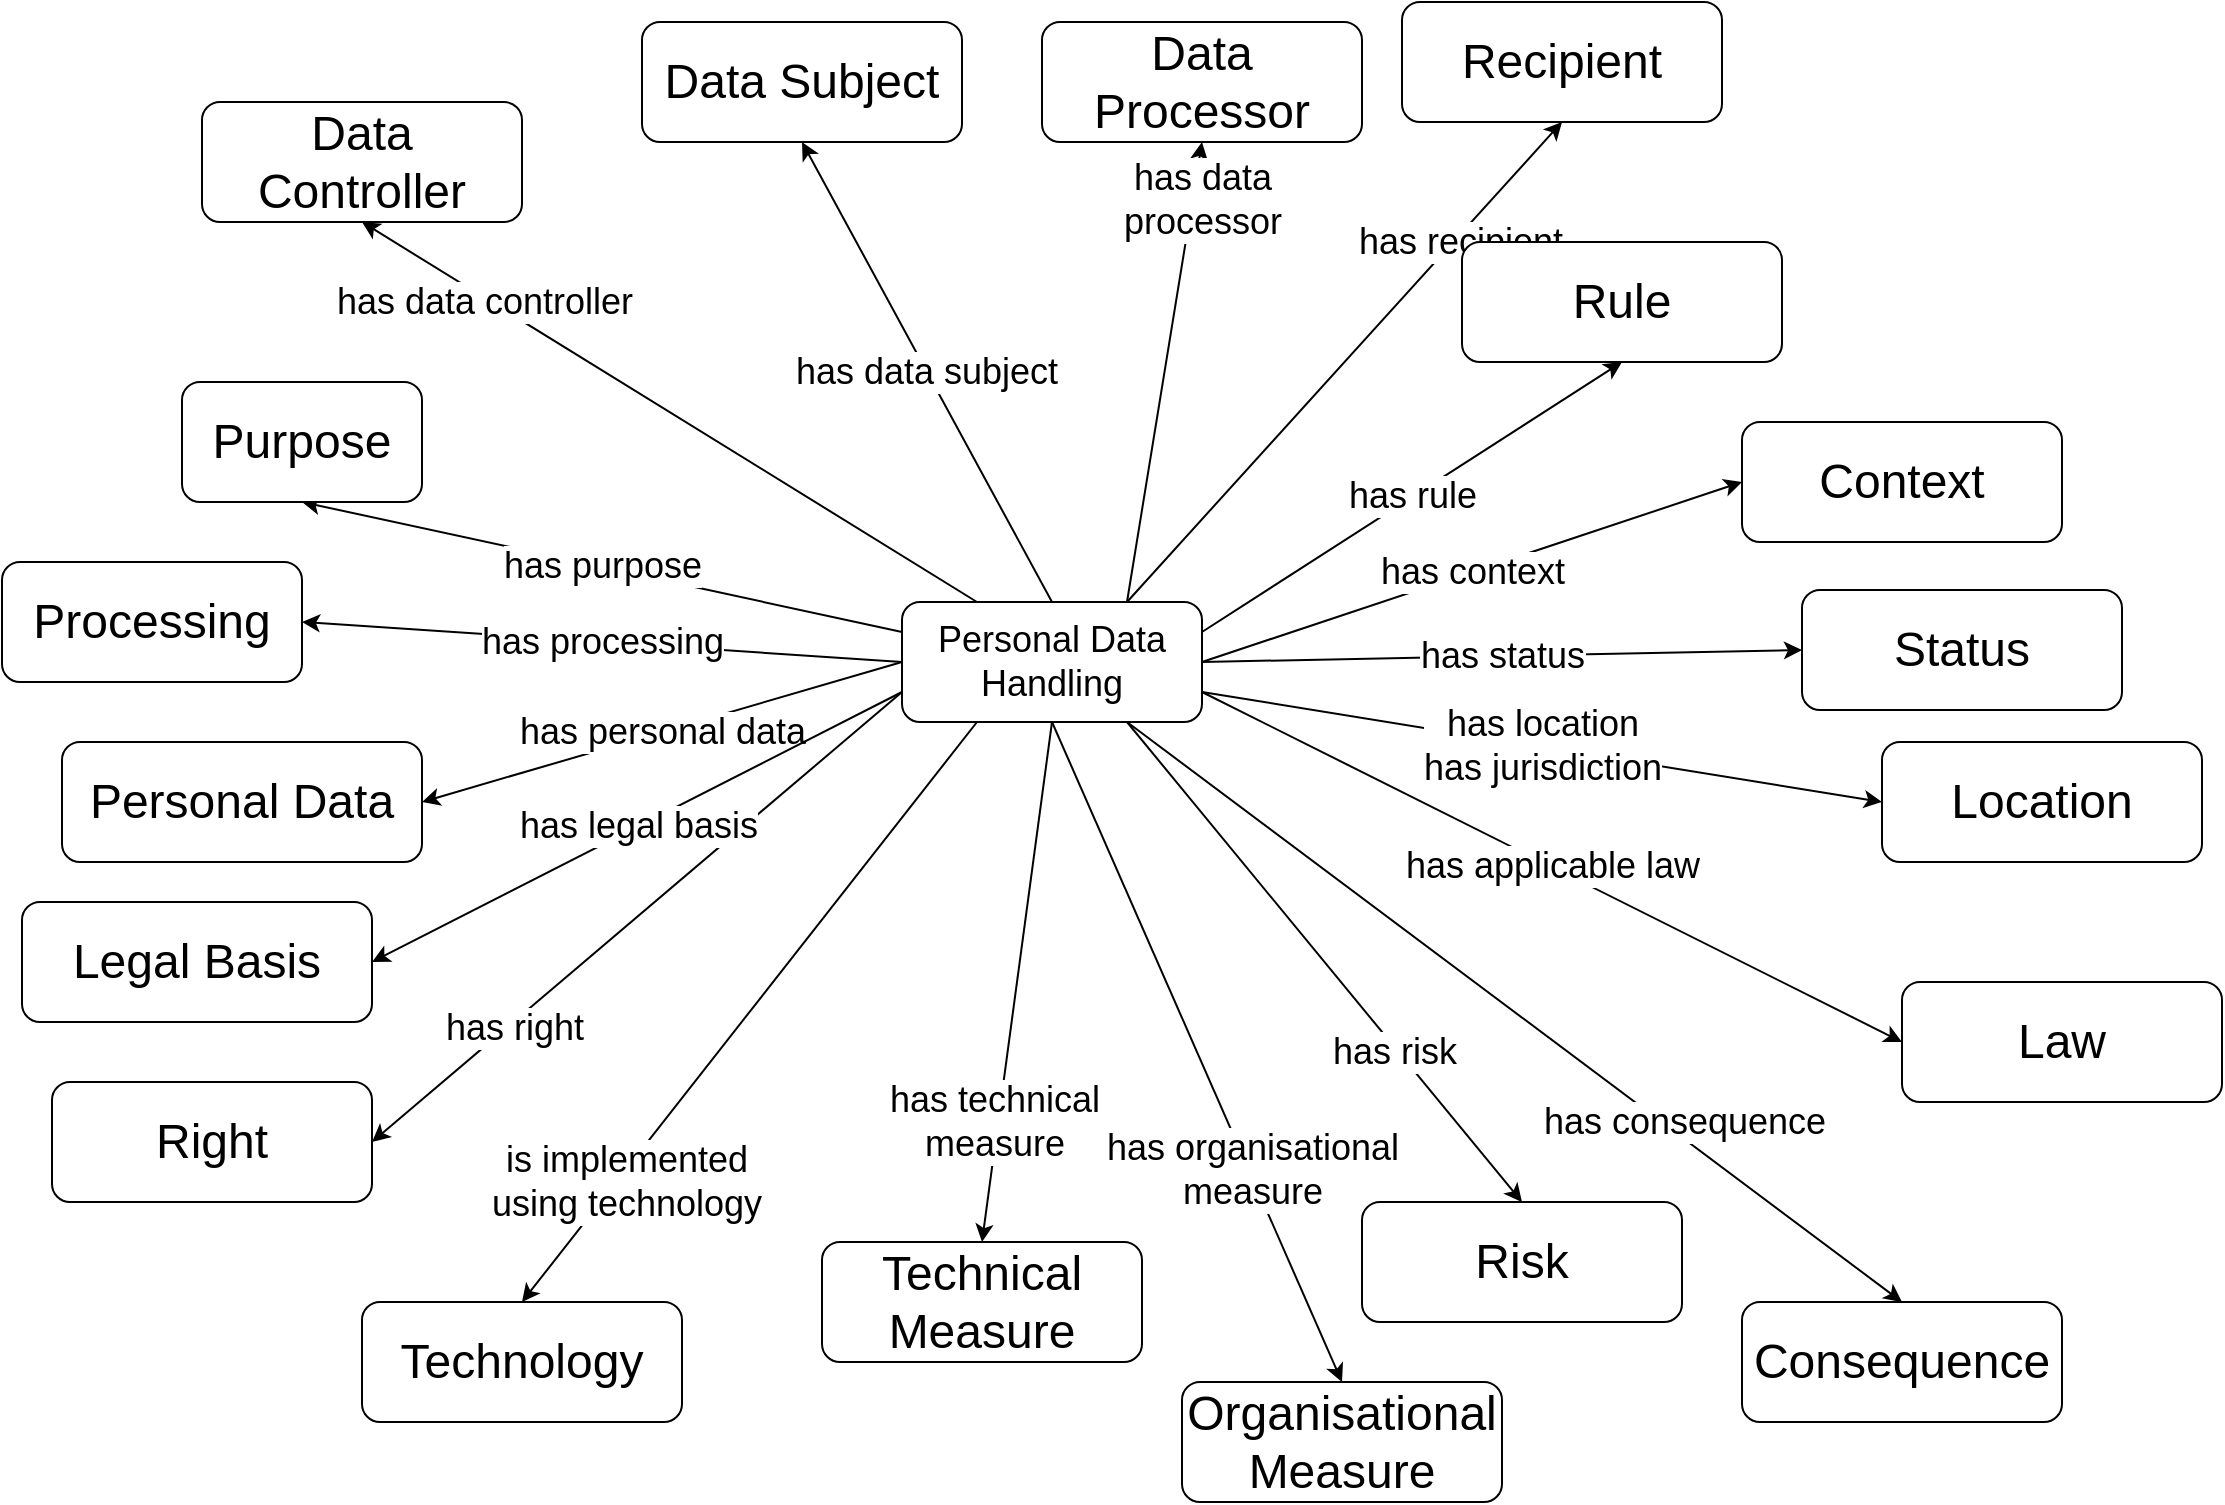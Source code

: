 <mxfile version="20.3.0" type="device"><diagram id="LlyCoF11QMpSi3ACZM8y" name="Page-1"><mxGraphModel dx="2031" dy="1260" grid="1" gridSize="10" guides="1" tooltips="1" connect="1" arrows="1" fold="1" page="1" pageScale="1" pageWidth="1169" pageHeight="827" math="0" shadow="0"><root><mxCell id="0"/><mxCell id="1" parent="0"/><mxCell id="eJ3oT5h9ZwzcKakm_6cT-24" value="has right" style="edgeStyle=none;rounded=0;orthogonalLoop=1;jettySize=auto;html=1;exitX=0;exitY=0.75;exitDx=0;exitDy=0;entryX=1;entryY=0.5;entryDx=0;entryDy=0;fontSize=18;" edge="1" parent="1" source="eJ3oT5h9ZwzcKakm_6cT-1" target="eJ3oT5h9ZwzcKakm_6cT-16"><mxGeometry x="0.476" y="3" relative="1" as="geometry"><mxPoint as="offset"/></mxGeometry></mxCell><mxCell id="eJ3oT5h9ZwzcKakm_6cT-17" value="has data controller" style="rounded=0;orthogonalLoop=1;jettySize=auto;html=1;exitX=0.25;exitY=0;exitDx=0;exitDy=0;entryX=0.5;entryY=1;entryDx=0;entryDy=0;fontSize=18;" edge="1" parent="1" source="eJ3oT5h9ZwzcKakm_6cT-1" target="eJ3oT5h9ZwzcKakm_6cT-8"><mxGeometry x="0.596" y="2" relative="1" as="geometry"><mxPoint as="offset"/></mxGeometry></mxCell><mxCell id="eJ3oT5h9ZwzcKakm_6cT-18" value="has data subject" style="edgeStyle=none;rounded=0;orthogonalLoop=1;jettySize=auto;html=1;exitX=0.5;exitY=0;exitDx=0;exitDy=0;entryX=0.5;entryY=1;entryDx=0;entryDy=0;fontSize=18;" edge="1" parent="1" source="eJ3oT5h9ZwzcKakm_6cT-1" target="eJ3oT5h9ZwzcKakm_6cT-9"><mxGeometry relative="1" as="geometry"/></mxCell><mxCell id="eJ3oT5h9ZwzcKakm_6cT-20" value="has purpose" style="edgeStyle=none;rounded=0;orthogonalLoop=1;jettySize=auto;html=1;exitX=0;exitY=0.25;exitDx=0;exitDy=0;entryX=0.5;entryY=1;entryDx=0;entryDy=0;fontSize=18;" edge="1" parent="1" source="eJ3oT5h9ZwzcKakm_6cT-1" target="eJ3oT5h9ZwzcKakm_6cT-2"><mxGeometry relative="1" as="geometry"/></mxCell><mxCell id="eJ3oT5h9ZwzcKakm_6cT-21" value="has processing" style="edgeStyle=none;rounded=0;orthogonalLoop=1;jettySize=auto;html=1;exitX=0;exitY=0.5;exitDx=0;exitDy=0;entryX=1;entryY=0.5;entryDx=0;entryDy=0;fontSize=18;" edge="1" parent="1" source="eJ3oT5h9ZwzcKakm_6cT-1" target="eJ3oT5h9ZwzcKakm_6cT-3"><mxGeometry relative="1" as="geometry"/></mxCell><mxCell id="eJ3oT5h9ZwzcKakm_6cT-22" value="has personal data" style="edgeStyle=none;rounded=0;orthogonalLoop=1;jettySize=auto;html=1;exitX=0;exitY=0.5;exitDx=0;exitDy=0;entryX=1;entryY=0.5;entryDx=0;entryDy=0;fontSize=18;" edge="1" parent="1" source="eJ3oT5h9ZwzcKakm_6cT-1" target="eJ3oT5h9ZwzcKakm_6cT-4"><mxGeometry relative="1" as="geometry"/></mxCell><mxCell id="eJ3oT5h9ZwzcKakm_6cT-23" value="has legal basis" style="edgeStyle=none;rounded=0;orthogonalLoop=1;jettySize=auto;html=1;exitX=0;exitY=0.75;exitDx=0;exitDy=0;entryX=1;entryY=0.5;entryDx=0;entryDy=0;fontSize=18;" edge="1" parent="1" source="eJ3oT5h9ZwzcKakm_6cT-1" target="eJ3oT5h9ZwzcKakm_6cT-5"><mxGeometry relative="1" as="geometry"/></mxCell><mxCell id="eJ3oT5h9ZwzcKakm_6cT-25" value="has technical&lt;br&gt;measure" style="edgeStyle=none;rounded=0;orthogonalLoop=1;jettySize=auto;html=1;exitX=0.5;exitY=1;exitDx=0;exitDy=0;entryX=0.5;entryY=0;entryDx=0;entryDy=0;fontSize=18;" edge="1" parent="1" source="eJ3oT5h9ZwzcKakm_6cT-1" target="eJ3oT5h9ZwzcKakm_6cT-6"><mxGeometry x="0.541" y="-2" relative="1" as="geometry"><mxPoint as="offset"/></mxGeometry></mxCell><mxCell id="eJ3oT5h9ZwzcKakm_6cT-26" value="has organisational&lt;br&gt;measure" style="edgeStyle=none;rounded=0;orthogonalLoop=1;jettySize=auto;html=1;exitX=0.5;exitY=1;exitDx=0;exitDy=0;entryX=0.5;entryY=0;entryDx=0;entryDy=0;fontSize=18;" edge="1" parent="1" source="eJ3oT5h9ZwzcKakm_6cT-1" target="eJ3oT5h9ZwzcKakm_6cT-7"><mxGeometry x="0.362" y="1" relative="1" as="geometry"><mxPoint as="offset"/></mxGeometry></mxCell><mxCell id="eJ3oT5h9ZwzcKakm_6cT-27" value="has risk" style="edgeStyle=none;rounded=0;orthogonalLoop=1;jettySize=auto;html=1;exitX=0.75;exitY=1;exitDx=0;exitDy=0;entryX=0.5;entryY=0;entryDx=0;entryDy=0;fontSize=18;" edge="1" parent="1" source="eJ3oT5h9ZwzcKakm_6cT-1" target="eJ3oT5h9ZwzcKakm_6cT-13"><mxGeometry x="0.366" y="-2" relative="1" as="geometry"><mxPoint as="offset"/></mxGeometry></mxCell><mxCell id="eJ3oT5h9ZwzcKakm_6cT-28" value="has context" style="edgeStyle=none;rounded=0;orthogonalLoop=1;jettySize=auto;html=1;exitX=1;exitY=0.5;exitDx=0;exitDy=0;entryX=0;entryY=0.5;entryDx=0;entryDy=0;fontSize=18;" edge="1" parent="1" source="eJ3oT5h9ZwzcKakm_6cT-1" target="eJ3oT5h9ZwzcKakm_6cT-11"><mxGeometry relative="1" as="geometry"/></mxCell><mxCell id="eJ3oT5h9ZwzcKakm_6cT-29" value="has status" style="edgeStyle=none;rounded=0;orthogonalLoop=1;jettySize=auto;html=1;exitX=1;exitY=0.5;exitDx=0;exitDy=0;entryX=0;entryY=0.5;entryDx=0;entryDy=0;fontSize=18;" edge="1" parent="1" source="eJ3oT5h9ZwzcKakm_6cT-1" target="eJ3oT5h9ZwzcKakm_6cT-12"><mxGeometry relative="1" as="geometry"/></mxCell><mxCell id="eJ3oT5h9ZwzcKakm_6cT-30" value="has consequence" style="edgeStyle=none;rounded=0;orthogonalLoop=1;jettySize=auto;html=1;exitX=0.75;exitY=1;exitDx=0;exitDy=0;entryX=0.5;entryY=0;entryDx=0;entryDy=0;fontSize=18;" edge="1" parent="1" source="eJ3oT5h9ZwzcKakm_6cT-1" target="eJ3oT5h9ZwzcKakm_6cT-15"><mxGeometry x="0.416" y="7" relative="1" as="geometry"><mxPoint as="offset"/></mxGeometry></mxCell><mxCell id="eJ3oT5h9ZwzcKakm_6cT-31" value="has recipient" style="edgeStyle=none;rounded=0;orthogonalLoop=1;jettySize=auto;html=1;exitX=0.75;exitY=0;exitDx=0;exitDy=0;entryX=0.5;entryY=1;entryDx=0;entryDy=0;fontSize=18;" edge="1" parent="1" source="eJ3oT5h9ZwzcKakm_6cT-1" target="eJ3oT5h9ZwzcKakm_6cT-10"><mxGeometry x="0.513" y="-3" relative="1" as="geometry"><mxPoint as="offset"/></mxGeometry></mxCell><mxCell id="eJ3oT5h9ZwzcKakm_6cT-36" value="is implemented&lt;br&gt;using technology" style="edgeStyle=none;rounded=0;orthogonalLoop=1;jettySize=auto;html=1;exitX=0.25;exitY=1;exitDx=0;exitDy=0;entryX=0.5;entryY=0;entryDx=0;entryDy=0;fontSize=18;" edge="1" parent="1" source="eJ3oT5h9ZwzcKakm_6cT-1" target="eJ3oT5h9ZwzcKakm_6cT-34"><mxGeometry x="0.568" y="4" relative="1" as="geometry"><mxPoint as="offset"/></mxGeometry></mxCell><mxCell id="eJ3oT5h9ZwzcKakm_6cT-38" value="has location&lt;br&gt;has jurisdiction" style="edgeStyle=none;rounded=0;orthogonalLoop=1;jettySize=auto;html=1;exitX=1;exitY=0.75;exitDx=0;exitDy=0;entryX=0;entryY=0.5;entryDx=0;entryDy=0;fontSize=18;" edge="1" parent="1" source="eJ3oT5h9ZwzcKakm_6cT-1" target="eJ3oT5h9ZwzcKakm_6cT-37"><mxGeometry relative="1" as="geometry"/></mxCell><mxCell id="eJ3oT5h9ZwzcKakm_6cT-40" value="has applicable law" style="edgeStyle=none;rounded=0;orthogonalLoop=1;jettySize=auto;html=1;exitX=1;exitY=0.75;exitDx=0;exitDy=0;entryX=0;entryY=0.5;entryDx=0;entryDy=0;fontSize=18;" edge="1" parent="1" source="eJ3oT5h9ZwzcKakm_6cT-1" target="eJ3oT5h9ZwzcKakm_6cT-39"><mxGeometry relative="1" as="geometry"/></mxCell><mxCell id="eJ3oT5h9ZwzcKakm_6cT-42" value="has rule" style="edgeStyle=none;rounded=0;orthogonalLoop=1;jettySize=auto;html=1;exitX=1;exitY=0.25;exitDx=0;exitDy=0;entryX=0.5;entryY=1;entryDx=0;entryDy=0;fontSize=18;" edge="1" parent="1" source="eJ3oT5h9ZwzcKakm_6cT-1" target="eJ3oT5h9ZwzcKakm_6cT-41"><mxGeometry relative="1" as="geometry"/></mxCell><mxCell id="eJ3oT5h9ZwzcKakm_6cT-44" value="has data&lt;br&gt;processor" style="edgeStyle=none;rounded=0;orthogonalLoop=1;jettySize=auto;html=1;exitX=0.75;exitY=0;exitDx=0;exitDy=0;entryX=0.5;entryY=1;entryDx=0;entryDy=0;fontSize=18;" edge="1" parent="1" source="eJ3oT5h9ZwzcKakm_6cT-1" target="eJ3oT5h9ZwzcKakm_6cT-43"><mxGeometry x="0.746" y="-5" relative="1" as="geometry"><mxPoint y="-1" as="offset"/></mxGeometry></mxCell><mxCell id="eJ3oT5h9ZwzcKakm_6cT-1" value="Personal Data Handling" style="rounded=1;whiteSpace=wrap;html=1;fontSize=18;" vertex="1" parent="1"><mxGeometry x="470" y="360" width="150" height="60" as="geometry"/></mxCell><mxCell id="eJ3oT5h9ZwzcKakm_6cT-2" value="Purpose" style="rounded=1;whiteSpace=wrap;html=1;fontSize=24;" vertex="1" parent="1"><mxGeometry x="110" y="250" width="120" height="60" as="geometry"/></mxCell><mxCell id="eJ3oT5h9ZwzcKakm_6cT-3" value="Processing" style="rounded=1;whiteSpace=wrap;html=1;fontSize=24;" vertex="1" parent="1"><mxGeometry x="20" y="340" width="150" height="60" as="geometry"/></mxCell><mxCell id="eJ3oT5h9ZwzcKakm_6cT-4" value="Personal Data" style="rounded=1;whiteSpace=wrap;html=1;fontSize=24;" vertex="1" parent="1"><mxGeometry x="50" y="430" width="180" height="60" as="geometry"/></mxCell><mxCell id="eJ3oT5h9ZwzcKakm_6cT-5" value="Legal Basis" style="rounded=1;whiteSpace=wrap;html=1;fontSize=24;" vertex="1" parent="1"><mxGeometry x="30" y="510" width="175" height="60" as="geometry"/></mxCell><mxCell id="eJ3oT5h9ZwzcKakm_6cT-6" value="Technical Measure" style="rounded=1;whiteSpace=wrap;html=1;fontSize=24;" vertex="1" parent="1"><mxGeometry x="430" y="680" width="160" height="60" as="geometry"/></mxCell><mxCell id="eJ3oT5h9ZwzcKakm_6cT-7" value="Organisational Measure" style="rounded=1;whiteSpace=wrap;html=1;fontSize=24;" vertex="1" parent="1"><mxGeometry x="610" y="750" width="160" height="60" as="geometry"/></mxCell><mxCell id="eJ3oT5h9ZwzcKakm_6cT-8" value="Data Controller" style="rounded=1;whiteSpace=wrap;html=1;fontSize=24;" vertex="1" parent="1"><mxGeometry x="120" y="110" width="160" height="60" as="geometry"/></mxCell><mxCell id="eJ3oT5h9ZwzcKakm_6cT-9" value="Data Subject" style="rounded=1;whiteSpace=wrap;html=1;fontSize=24;" vertex="1" parent="1"><mxGeometry x="340" y="70" width="160" height="60" as="geometry"/></mxCell><mxCell id="eJ3oT5h9ZwzcKakm_6cT-10" value="Recipient" style="rounded=1;whiteSpace=wrap;html=1;fontSize=24;" vertex="1" parent="1"><mxGeometry x="720" y="60" width="160" height="60" as="geometry"/></mxCell><mxCell id="eJ3oT5h9ZwzcKakm_6cT-11" value="Context" style="rounded=1;whiteSpace=wrap;html=1;fontSize=24;" vertex="1" parent="1"><mxGeometry x="890" y="270" width="160" height="60" as="geometry"/></mxCell><mxCell id="eJ3oT5h9ZwzcKakm_6cT-12" value="Status" style="rounded=1;whiteSpace=wrap;html=1;fontSize=24;" vertex="1" parent="1"><mxGeometry x="920" y="354" width="160" height="60" as="geometry"/></mxCell><mxCell id="eJ3oT5h9ZwzcKakm_6cT-13" value="Risk" style="rounded=1;whiteSpace=wrap;html=1;fontSize=24;" vertex="1" parent="1"><mxGeometry x="700" y="660" width="160" height="60" as="geometry"/></mxCell><mxCell id="eJ3oT5h9ZwzcKakm_6cT-15" value="Consequence" style="rounded=1;whiteSpace=wrap;html=1;fontSize=24;" vertex="1" parent="1"><mxGeometry x="890" y="710" width="160" height="60" as="geometry"/></mxCell><mxCell id="eJ3oT5h9ZwzcKakm_6cT-16" value="Right" style="rounded=1;whiteSpace=wrap;html=1;fontSize=24;" vertex="1" parent="1"><mxGeometry x="45" y="600" width="160" height="60" as="geometry"/></mxCell><mxCell id="eJ3oT5h9ZwzcKakm_6cT-34" value="Technology" style="rounded=1;whiteSpace=wrap;html=1;fontSize=24;" vertex="1" parent="1"><mxGeometry x="200" y="710" width="160" height="60" as="geometry"/></mxCell><mxCell id="eJ3oT5h9ZwzcKakm_6cT-37" value="Location" style="rounded=1;whiteSpace=wrap;html=1;fontSize=24;" vertex="1" parent="1"><mxGeometry x="960" y="430" width="160" height="60" as="geometry"/></mxCell><mxCell id="eJ3oT5h9ZwzcKakm_6cT-39" value="Law" style="rounded=1;whiteSpace=wrap;html=1;fontSize=24;" vertex="1" parent="1"><mxGeometry x="970" y="550" width="160" height="60" as="geometry"/></mxCell><mxCell id="eJ3oT5h9ZwzcKakm_6cT-41" value="Rule" style="rounded=1;whiteSpace=wrap;html=1;fontSize=24;" vertex="1" parent="1"><mxGeometry x="750" y="180" width="160" height="60" as="geometry"/></mxCell><mxCell id="eJ3oT5h9ZwzcKakm_6cT-43" value="Data Processor" style="rounded=1;whiteSpace=wrap;html=1;fontSize=24;" vertex="1" parent="1"><mxGeometry x="540" y="70" width="160" height="60" as="geometry"/></mxCell></root></mxGraphModel></diagram></mxfile>